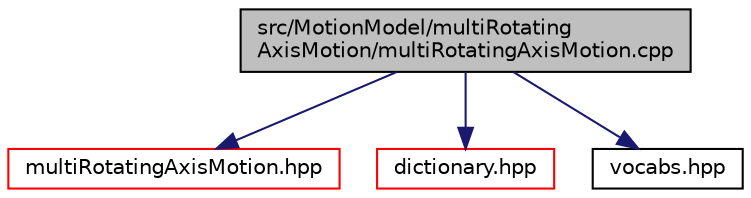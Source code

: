 digraph "src/MotionModel/multiRotatingAxisMotion/multiRotatingAxisMotion.cpp"
{
 // LATEX_PDF_SIZE
  edge [fontname="Helvetica",fontsize="10",labelfontname="Helvetica",labelfontsize="10"];
  node [fontname="Helvetica",fontsize="10",shape=record];
  Node1 [label="src/MotionModel/multiRotating\lAxisMotion/multiRotatingAxisMotion.cpp",height=0.2,width=0.4,color="black", fillcolor="grey75", style="filled", fontcolor="black",tooltip=" "];
  Node1 -> Node2 [color="midnightblue",fontsize="10",style="solid",fontname="Helvetica"];
  Node2 [label="multiRotatingAxisMotion.hpp",height=0.2,width=0.4,color="red", fillcolor="white", style="filled",URL="$multiRotatingAxisMotion_8hpp.html",tooltip=" "];
  Node1 -> Node96 [color="midnightblue",fontsize="10",style="solid",fontname="Helvetica"];
  Node96 [label="dictionary.hpp",height=0.2,width=0.4,color="red", fillcolor="white", style="filled",URL="$dictionary_8hpp.html",tooltip=" "];
  Node1 -> Node102 [color="midnightblue",fontsize="10",style="solid",fontname="Helvetica"];
  Node102 [label="vocabs.hpp",height=0.2,width=0.4,color="black", fillcolor="white", style="filled",URL="$vocabs_8hpp.html",tooltip=" "];
}
